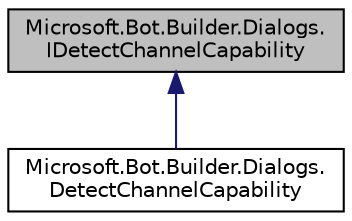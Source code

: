 digraph "Microsoft.Bot.Builder.Dialogs.IDetectChannelCapability"
{
  edge [fontname="Helvetica",fontsize="10",labelfontname="Helvetica",labelfontsize="10"];
  node [fontname="Helvetica",fontsize="10",shape=record];
  Node1 [label="Microsoft.Bot.Builder.Dialogs.\lIDetectChannelCapability",height=0.2,width=0.4,color="black", fillcolor="grey75", style="filled", fontcolor="black"];
  Node1 -> Node2 [dir="back",color="midnightblue",fontsize="10",style="solid",fontname="Helvetica"];
  Node2 [label="Microsoft.Bot.Builder.Dialogs.\lDetectChannelCapability",height=0.2,width=0.4,color="black", fillcolor="white", style="filled",URL="$d9/d6d/class_microsoft_1_1_bot_1_1_builder_1_1_dialogs_1_1_detect_channel_capability.html"];
}
